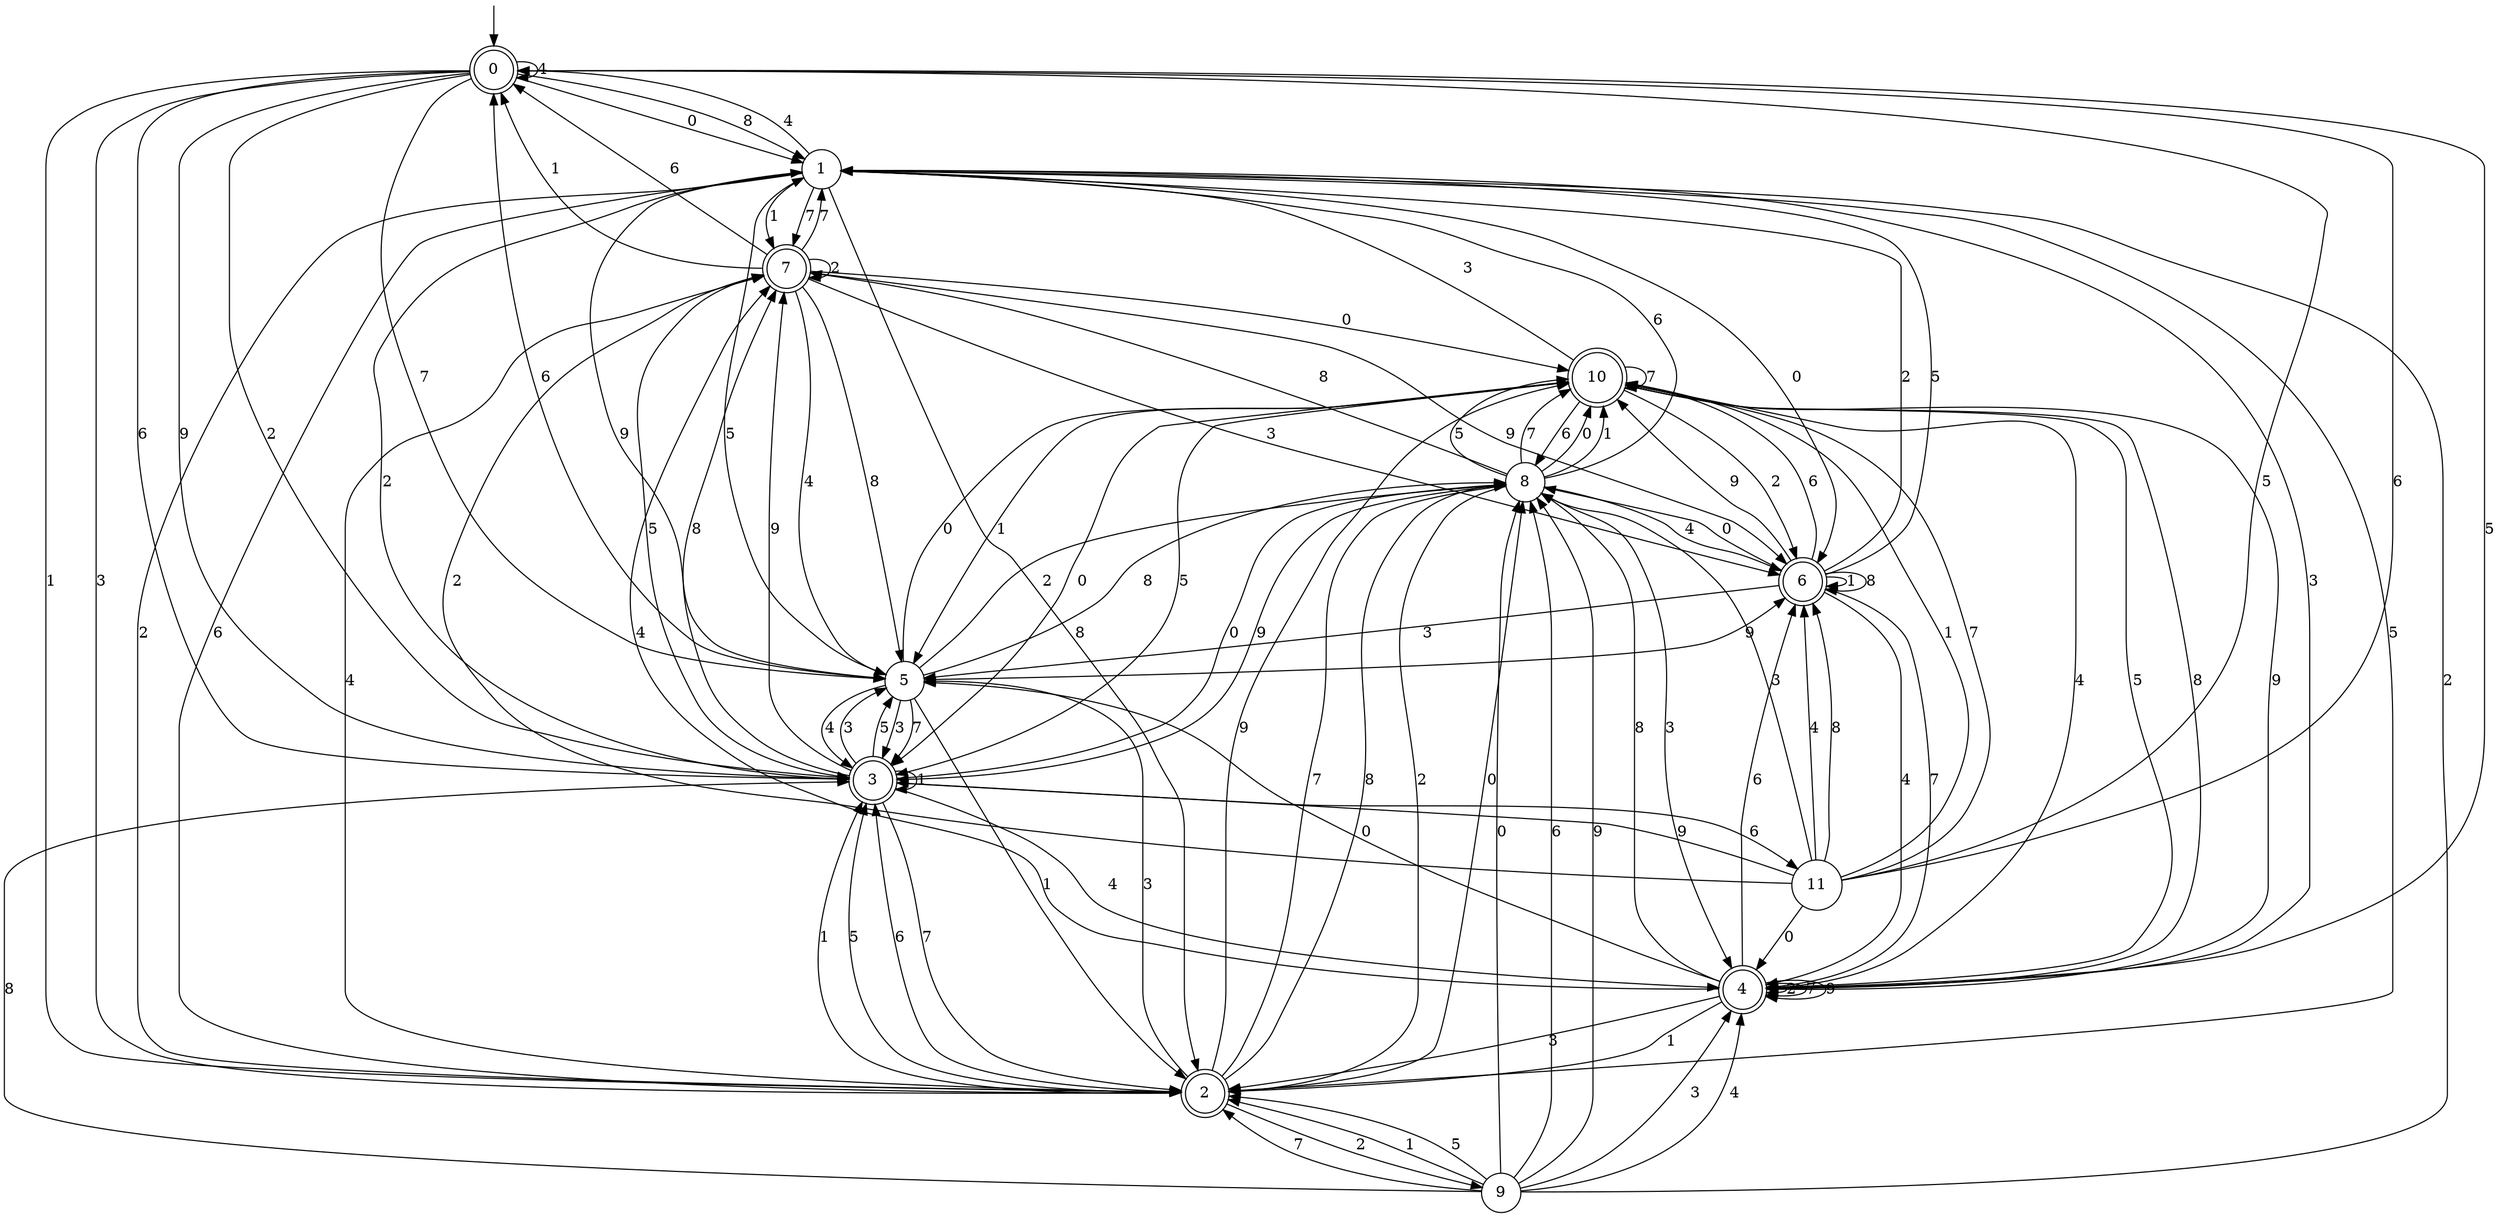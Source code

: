 digraph g {

	s0 [shape="doublecircle" label="0"];
	s1 [shape="circle" label="1"];
	s2 [shape="doublecircle" label="2"];
	s3 [shape="doublecircle" label="3"];
	s4 [shape="doublecircle" label="4"];
	s5 [shape="circle" label="5"];
	s6 [shape="doublecircle" label="6"];
	s7 [shape="doublecircle" label="7"];
	s8 [shape="circle" label="8"];
	s9 [shape="circle" label="9"];
	s10 [shape="doublecircle" label="10"];
	s11 [shape="circle" label="11"];
	s0 -> s1 [label="0"];
	s0 -> s2 [label="1"];
	s0 -> s3 [label="2"];
	s0 -> s2 [label="3"];
	s0 -> s0 [label="4"];
	s0 -> s4 [label="5"];
	s0 -> s3 [label="6"];
	s0 -> s5 [label="7"];
	s0 -> s1 [label="8"];
	s0 -> s3 [label="9"];
	s1 -> s6 [label="0"];
	s1 -> s7 [label="1"];
	s1 -> s2 [label="2"];
	s1 -> s4 [label="3"];
	s1 -> s0 [label="4"];
	s1 -> s2 [label="5"];
	s1 -> s2 [label="6"];
	s1 -> s7 [label="7"];
	s1 -> s2 [label="8"];
	s1 -> s5 [label="9"];
	s2 -> s8 [label="0"];
	s2 -> s3 [label="1"];
	s2 -> s9 [label="2"];
	s2 -> s5 [label="3"];
	s2 -> s7 [label="4"];
	s2 -> s3 [label="5"];
	s2 -> s3 [label="6"];
	s2 -> s8 [label="7"];
	s2 -> s8 [label="8"];
	s2 -> s10 [label="9"];
	s3 -> s8 [label="0"];
	s3 -> s3 [label="1"];
	s3 -> s1 [label="2"];
	s3 -> s5 [label="3"];
	s3 -> s4 [label="4"];
	s3 -> s5 [label="5"];
	s3 -> s11 [label="6"];
	s3 -> s2 [label="7"];
	s3 -> s7 [label="8"];
	s3 -> s7 [label="9"];
	s4 -> s5 [label="0"];
	s4 -> s2 [label="1"];
	s4 -> s4 [label="2"];
	s4 -> s2 [label="3"];
	s4 -> s7 [label="4"];
	s4 -> s10 [label="5"];
	s4 -> s6 [label="6"];
	s4 -> s4 [label="7"];
	s4 -> s8 [label="8"];
	s4 -> s4 [label="9"];
	s5 -> s10 [label="0"];
	s5 -> s2 [label="1"];
	s5 -> s8 [label="2"];
	s5 -> s3 [label="3"];
	s5 -> s3 [label="4"];
	s5 -> s1 [label="5"];
	s5 -> s0 [label="6"];
	s5 -> s3 [label="7"];
	s5 -> s8 [label="8"];
	s5 -> s6 [label="9"];
	s6 -> s8 [label="0"];
	s6 -> s6 [label="1"];
	s6 -> s1 [label="2"];
	s6 -> s5 [label="3"];
	s6 -> s4 [label="4"];
	s6 -> s1 [label="5"];
	s6 -> s10 [label="6"];
	s6 -> s4 [label="7"];
	s6 -> s6 [label="8"];
	s6 -> s10 [label="9"];
	s7 -> s10 [label="0"];
	s7 -> s0 [label="1"];
	s7 -> s7 [label="2"];
	s7 -> s6 [label="3"];
	s7 -> s5 [label="4"];
	s7 -> s3 [label="5"];
	s7 -> s0 [label="6"];
	s7 -> s1 [label="7"];
	s7 -> s5 [label="8"];
	s7 -> s6 [label="9"];
	s8 -> s10 [label="0"];
	s8 -> s10 [label="1"];
	s8 -> s2 [label="2"];
	s8 -> s4 [label="3"];
	s8 -> s6 [label="4"];
	s8 -> s10 [label="5"];
	s8 -> s1 [label="6"];
	s8 -> s10 [label="7"];
	s8 -> s7 [label="8"];
	s8 -> s3 [label="9"];
	s9 -> s8 [label="0"];
	s9 -> s2 [label="1"];
	s9 -> s1 [label="2"];
	s9 -> s4 [label="3"];
	s9 -> s4 [label="4"];
	s9 -> s2 [label="5"];
	s9 -> s8 [label="6"];
	s9 -> s2 [label="7"];
	s9 -> s3 [label="8"];
	s9 -> s8 [label="9"];
	s10 -> s3 [label="0"];
	s10 -> s5 [label="1"];
	s10 -> s6 [label="2"];
	s10 -> s1 [label="3"];
	s10 -> s4 [label="4"];
	s10 -> s3 [label="5"];
	s10 -> s8 [label="6"];
	s10 -> s10 [label="7"];
	s10 -> s4 [label="8"];
	s10 -> s4 [label="9"];
	s11 -> s4 [label="0"];
	s11 -> s10 [label="1"];
	s11 -> s7 [label="2"];
	s11 -> s8 [label="3"];
	s11 -> s6 [label="4"];
	s11 -> s0 [label="5"];
	s11 -> s0 [label="6"];
	s11 -> s10 [label="7"];
	s11 -> s6 [label="8"];
	s11 -> s3 [label="9"];

__start0 [label="" shape="none" width="0" height="0"];
__start0 -> s0;

}
